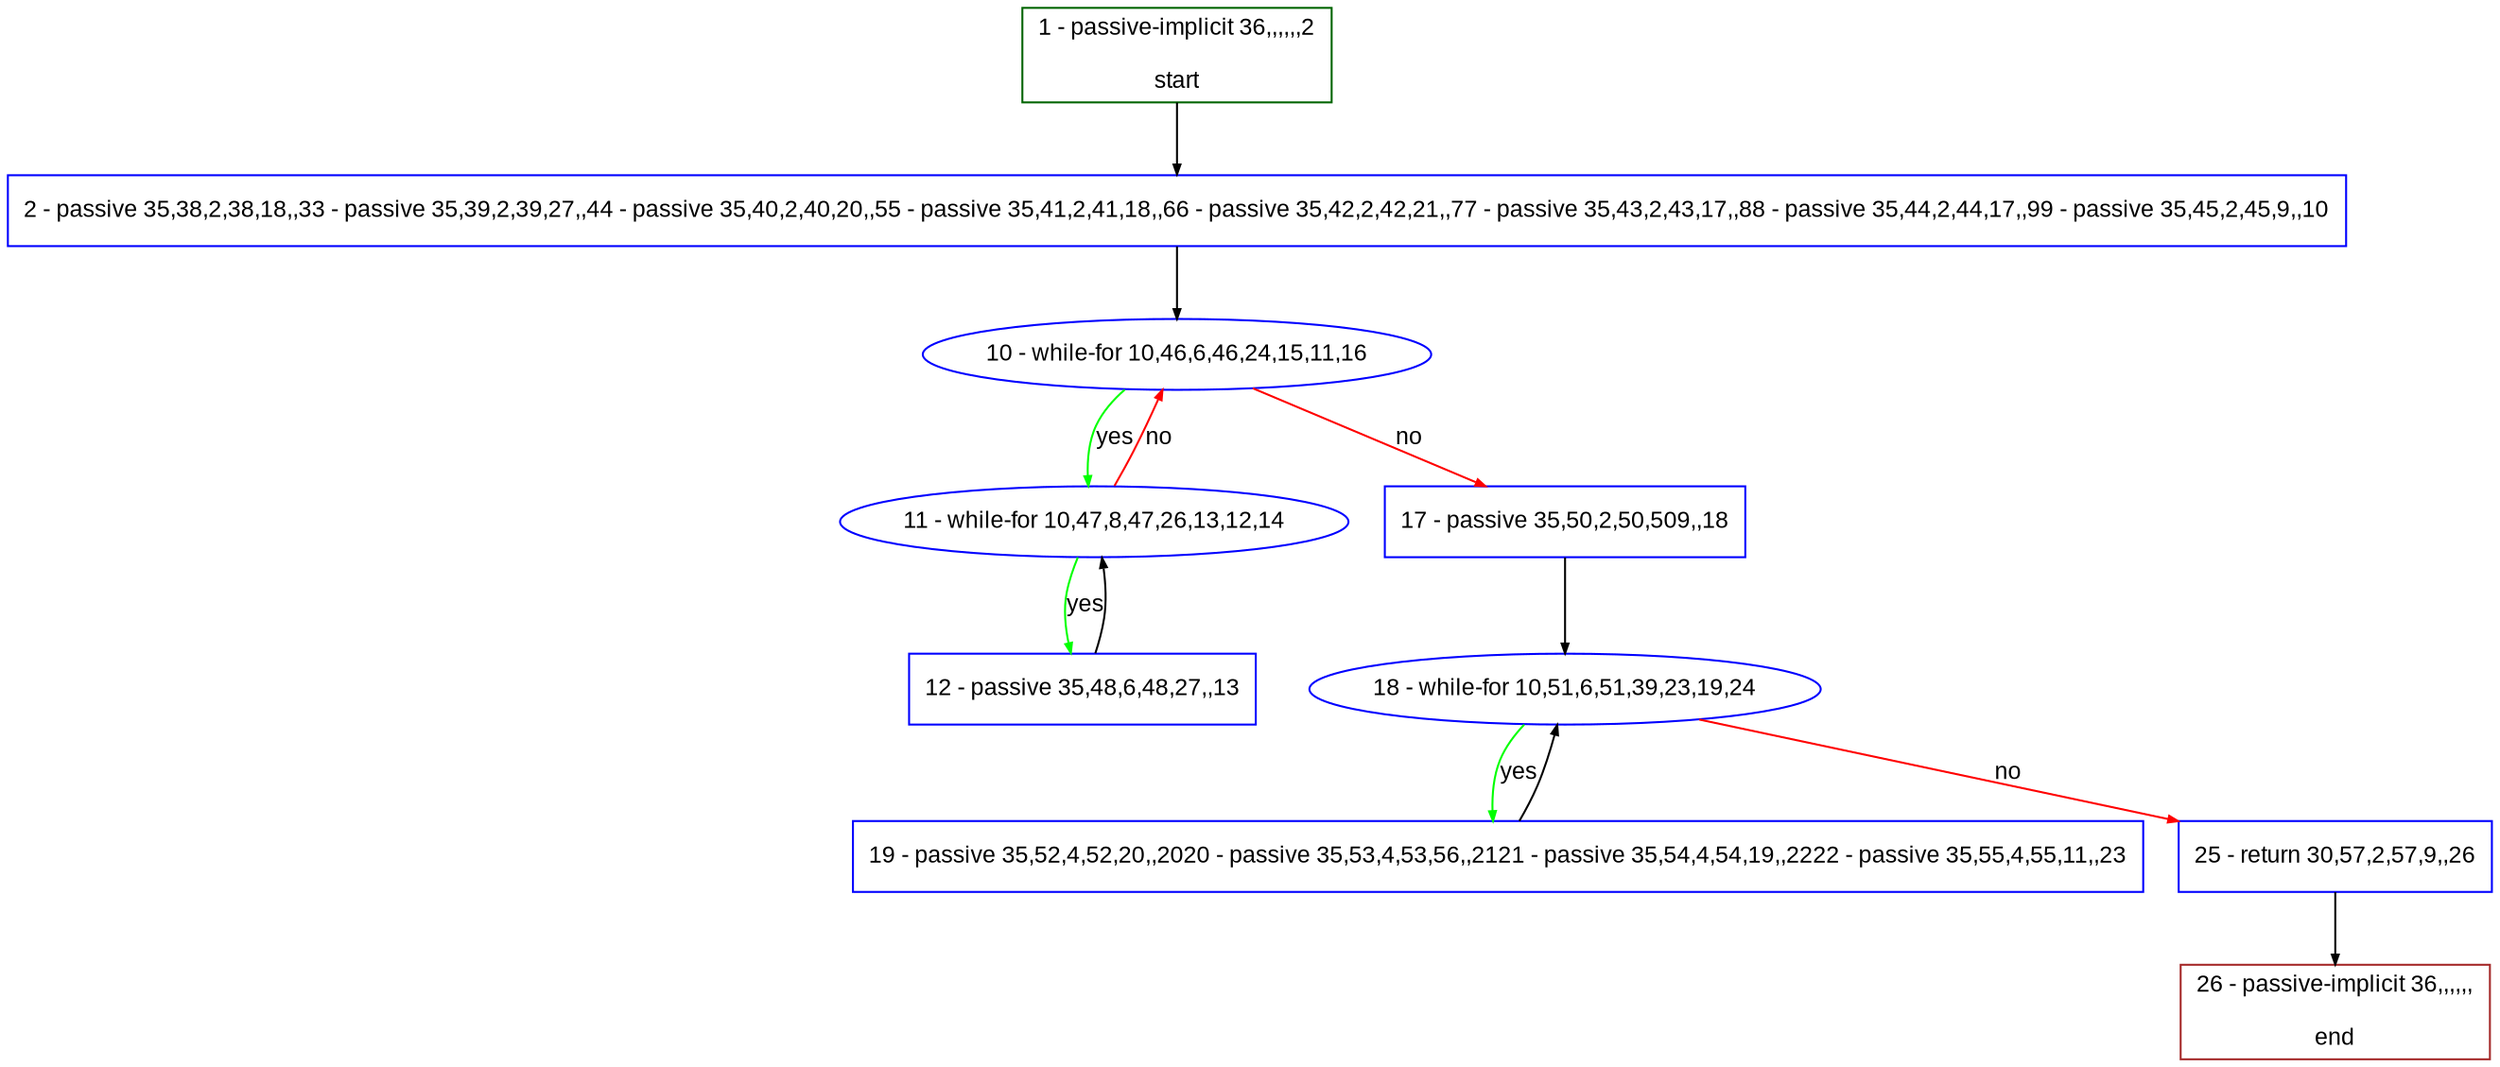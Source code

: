 digraph "" {
  graph [pack="true", label="", fontsize="12", packmode="clust", fontname="Arial", fillcolor="#FFFFCC", bgcolor="white", style="rounded,filled", compound="true"];
  node [node_initialized="no", label="", color="grey", fontsize="12", fillcolor="white", fontname="Arial", style="filled", shape="rectangle", compound="true", fixedsize="false"];
  edge [fontcolor="black", arrowhead="normal", arrowtail="none", arrowsize="0.5", ltail="", label="", color="black", fontsize="12", lhead="", fontname="Arial", dir="forward", compound="true"];
  __N1 [label="2 - passive 35,38,2,38,18,,33 - passive 35,39,2,39,27,,44 - passive 35,40,2,40,20,,55 - passive 35,41,2,41,18,,66 - passive 35,42,2,42,21,,77 - passive 35,43,2,43,17,,88 - passive 35,44,2,44,17,,99 - passive 35,45,2,45,9,,10", color="#0000ff", fillcolor="#ffffff", style="filled", shape="box"];
  __N2 [label="1 - passive-implicit 36,,,,,,2\n\nstart", color="#006400", fillcolor="#ffffff", style="filled", shape="box"];
  __N3 [label="10 - while-for 10,46,6,46,24,15,11,16", color="#0000ff", fillcolor="#ffffff", style="filled", shape="oval"];
  __N4 [label="11 - while-for 10,47,8,47,26,13,12,14", color="#0000ff", fillcolor="#ffffff", style="filled", shape="oval"];
  __N5 [label="17 - passive 35,50,2,50,509,,18", color="#0000ff", fillcolor="#ffffff", style="filled", shape="box"];
  __N6 [label="12 - passive 35,48,6,48,27,,13", color="#0000ff", fillcolor="#ffffff", style="filled", shape="box"];
  __N7 [label="18 - while-for 10,51,6,51,39,23,19,24", color="#0000ff", fillcolor="#ffffff", style="filled", shape="oval"];
  __N8 [label="19 - passive 35,52,4,52,20,,2020 - passive 35,53,4,53,56,,2121 - passive 35,54,4,54,19,,2222 - passive 35,55,4,55,11,,23", color="#0000ff", fillcolor="#ffffff", style="filled", shape="box"];
  __N9 [label="25 - return 30,57,2,57,9,,26", color="#0000ff", fillcolor="#ffffff", style="filled", shape="box"];
  __N10 [label="26 - passive-implicit 36,,,,,,\n\nend", color="#a52a2a", fillcolor="#ffffff", style="filled", shape="box"];
  __N2 -> __N1 [arrowhead="normal", arrowtail="none", color="#000000", label="", dir="forward"];
  __N1 -> __N3 [arrowhead="normal", arrowtail="none", color="#000000", label="", dir="forward"];
  __N3 -> __N4 [arrowhead="normal", arrowtail="none", color="#00ff00", label="yes", dir="forward"];
  __N4 -> __N3 [arrowhead="normal", arrowtail="none", color="#ff0000", label="no", dir="forward"];
  __N3 -> __N5 [arrowhead="normal", arrowtail="none", color="#ff0000", label="no", dir="forward"];
  __N4 -> __N6 [arrowhead="normal", arrowtail="none", color="#00ff00", label="yes", dir="forward"];
  __N6 -> __N4 [arrowhead="normal", arrowtail="none", color="#000000", label="", dir="forward"];
  __N5 -> __N7 [arrowhead="normal", arrowtail="none", color="#000000", label="", dir="forward"];
  __N7 -> __N8 [arrowhead="normal", arrowtail="none", color="#00ff00", label="yes", dir="forward"];
  __N8 -> __N7 [arrowhead="normal", arrowtail="none", color="#000000", label="", dir="forward"];
  __N7 -> __N9 [arrowhead="normal", arrowtail="none", color="#ff0000", label="no", dir="forward"];
  __N9 -> __N10 [arrowhead="normal", arrowtail="none", color="#000000", label="", dir="forward"];
}
